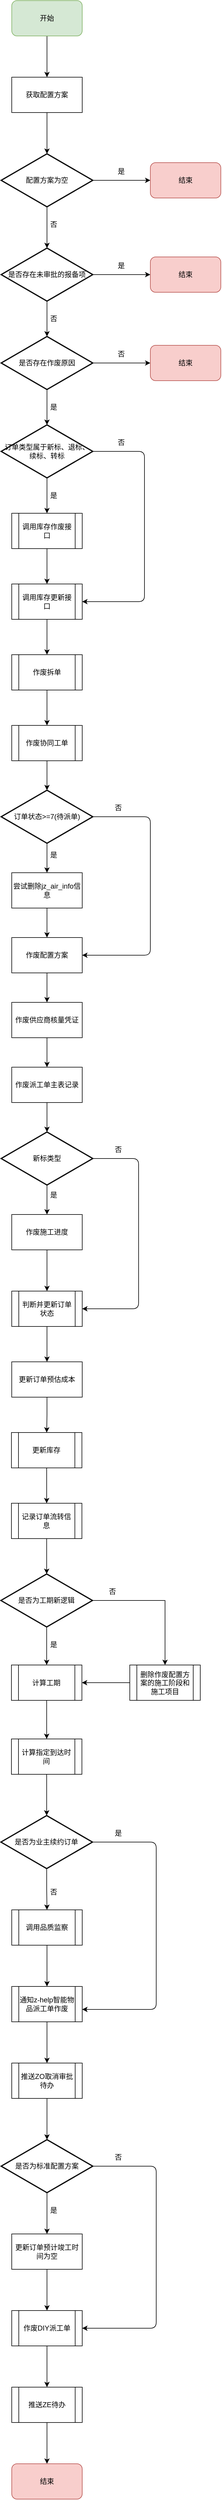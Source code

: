 <mxfile version="12.5.5" type="github">
  <diagram id="6a731a19-8d31-9384-78a2-239565b7b9f0" name="Page-1">
    <mxGraphModel dx="2031" dy="1089" grid="1" gridSize="10" guides="1" tooltips="1" connect="1" arrows="1" fold="1" page="1" pageScale="1" pageWidth="1169" pageHeight="827" background="#ffffff" math="0" shadow="0">
      <root>
        <mxCell id="0"/>
        <mxCell id="1" parent="0"/>
        <mxCell id="X6zT1H7bfcrQoG9dF4VW-62" style="edgeStyle=orthogonalEdgeStyle;rounded=0;orthogonalLoop=1;jettySize=auto;html=1;exitX=0.5;exitY=1;exitDx=0;exitDy=0;entryX=0.5;entryY=0;entryDx=0;entryDy=0;" edge="1" parent="1" source="X6zT1H7bfcrQoG9dF4VW-55" target="X6zT1H7bfcrQoG9dF4VW-61">
          <mxGeometry relative="1" as="geometry"/>
        </mxCell>
        <mxCell id="X6zT1H7bfcrQoG9dF4VW-55" value="开始" style="rounded=1;whiteSpace=wrap;html=1;fillColor=#d5e8d4;strokeColor=#82b366;" vertex="1" parent="1">
          <mxGeometry x="524" y="40" width="120" height="60" as="geometry"/>
        </mxCell>
        <mxCell id="X6zT1H7bfcrQoG9dF4VW-76" style="edgeStyle=orthogonalEdgeStyle;rounded=0;orthogonalLoop=1;jettySize=auto;html=1;entryX=0.5;entryY=0;entryDx=0;entryDy=0;entryPerimeter=0;" edge="1" parent="1" source="X6zT1H7bfcrQoG9dF4VW-61" target="X6zT1H7bfcrQoG9dF4VW-65">
          <mxGeometry relative="1" as="geometry"/>
        </mxCell>
        <mxCell id="X6zT1H7bfcrQoG9dF4VW-61" value="获取配置方案" style="rounded=0;whiteSpace=wrap;html=1;" vertex="1" parent="1">
          <mxGeometry x="524" y="170" width="120" height="60" as="geometry"/>
        </mxCell>
        <mxCell id="X6zT1H7bfcrQoG9dF4VW-67" style="edgeStyle=orthogonalEdgeStyle;rounded=0;orthogonalLoop=1;jettySize=auto;html=1;entryX=0;entryY=0.5;entryDx=0;entryDy=0;" edge="1" parent="1" source="X6zT1H7bfcrQoG9dF4VW-65" target="X6zT1H7bfcrQoG9dF4VW-66">
          <mxGeometry relative="1" as="geometry"/>
        </mxCell>
        <mxCell id="X6zT1H7bfcrQoG9dF4VW-77" style="edgeStyle=orthogonalEdgeStyle;rounded=0;orthogonalLoop=1;jettySize=auto;html=1;exitX=0.5;exitY=1;exitDx=0;exitDy=0;exitPerimeter=0;entryX=0.5;entryY=0;entryDx=0;entryDy=0;entryPerimeter=0;" edge="1" parent="1" source="X6zT1H7bfcrQoG9dF4VW-65" target="X6zT1H7bfcrQoG9dF4VW-68">
          <mxGeometry relative="1" as="geometry"/>
        </mxCell>
        <mxCell id="X6zT1H7bfcrQoG9dF4VW-65" value="配置方案为空" style="strokeWidth=2;html=1;shape=mxgraph.flowchart.decision;whiteSpace=wrap;" vertex="1" parent="1">
          <mxGeometry x="506" y="300" width="156" height="90" as="geometry"/>
        </mxCell>
        <mxCell id="X6zT1H7bfcrQoG9dF4VW-66" value="结束" style="rounded=1;whiteSpace=wrap;html=1;fillColor=#f8cecc;strokeColor=#b85450;" vertex="1" parent="1">
          <mxGeometry x="760" y="315" width="120" height="60" as="geometry"/>
        </mxCell>
        <mxCell id="X6zT1H7bfcrQoG9dF4VW-74" style="edgeStyle=orthogonalEdgeStyle;rounded=0;orthogonalLoop=1;jettySize=auto;html=1;entryX=0;entryY=0.5;entryDx=0;entryDy=0;" edge="1" parent="1" source="X6zT1H7bfcrQoG9dF4VW-68" target="X6zT1H7bfcrQoG9dF4VW-73">
          <mxGeometry relative="1" as="geometry"/>
        </mxCell>
        <mxCell id="X6zT1H7bfcrQoG9dF4VW-145" style="edgeStyle=orthogonalEdgeStyle;rounded=0;orthogonalLoop=1;jettySize=auto;html=1;entryX=0.5;entryY=0;entryDx=0;entryDy=0;entryPerimeter=0;" edge="1" parent="1" source="X6zT1H7bfcrQoG9dF4VW-68" target="X6zT1H7bfcrQoG9dF4VW-81">
          <mxGeometry relative="1" as="geometry"/>
        </mxCell>
        <mxCell id="X6zT1H7bfcrQoG9dF4VW-68" value="是否存在未审批的报备项" style="strokeWidth=2;html=1;shape=mxgraph.flowchart.decision;whiteSpace=wrap;" vertex="1" parent="1">
          <mxGeometry x="506" y="460" width="156" height="90" as="geometry"/>
        </mxCell>
        <mxCell id="X6zT1H7bfcrQoG9dF4VW-72" value="是" style="text;html=1;align=center;verticalAlign=middle;resizable=0;points=[];autosize=1;" vertex="1" parent="1">
          <mxGeometry x="695" y="320" width="30" height="20" as="geometry"/>
        </mxCell>
        <mxCell id="X6zT1H7bfcrQoG9dF4VW-73" value="结束" style="rounded=1;whiteSpace=wrap;html=1;fillColor=#f8cecc;strokeColor=#b85450;" vertex="1" parent="1">
          <mxGeometry x="760" y="475" width="120" height="60" as="geometry"/>
        </mxCell>
        <mxCell id="X6zT1H7bfcrQoG9dF4VW-75" value="是" style="text;html=1;align=center;verticalAlign=middle;resizable=0;points=[];autosize=1;" vertex="1" parent="1">
          <mxGeometry x="695" y="480" width="30" height="20" as="geometry"/>
        </mxCell>
        <mxCell id="X6zT1H7bfcrQoG9dF4VW-79" value="否" style="text;html=1;align=center;verticalAlign=middle;resizable=0;points=[];autosize=1;" vertex="1" parent="1">
          <mxGeometry x="580" y="410" width="30" height="20" as="geometry"/>
        </mxCell>
        <mxCell id="X6zT1H7bfcrQoG9dF4VW-83" style="edgeStyle=orthogonalEdgeStyle;rounded=0;orthogonalLoop=1;jettySize=auto;html=1;" edge="1" parent="1" source="X6zT1H7bfcrQoG9dF4VW-81" target="X6zT1H7bfcrQoG9dF4VW-82">
          <mxGeometry relative="1" as="geometry"/>
        </mxCell>
        <mxCell id="X6zT1H7bfcrQoG9dF4VW-147" style="edgeStyle=orthogonalEdgeStyle;rounded=0;orthogonalLoop=1;jettySize=auto;html=1;entryX=0.5;entryY=0;entryDx=0;entryDy=0;entryPerimeter=0;" edge="1" parent="1" source="X6zT1H7bfcrQoG9dF4VW-81" target="X6zT1H7bfcrQoG9dF4VW-85">
          <mxGeometry relative="1" as="geometry"/>
        </mxCell>
        <mxCell id="X6zT1H7bfcrQoG9dF4VW-81" value="是否存在作废原因" style="strokeWidth=2;html=1;shape=mxgraph.flowchart.decision;whiteSpace=wrap;" vertex="1" parent="1">
          <mxGeometry x="506" y="610" width="156" height="90" as="geometry"/>
        </mxCell>
        <mxCell id="X6zT1H7bfcrQoG9dF4VW-82" value="结束" style="rounded=1;whiteSpace=wrap;html=1;fillColor=#f8cecc;strokeColor=#b85450;" vertex="1" parent="1">
          <mxGeometry x="760" y="625" width="120" height="60" as="geometry"/>
        </mxCell>
        <mxCell id="X6zT1H7bfcrQoG9dF4VW-84" value="否" style="text;html=1;align=center;verticalAlign=middle;resizable=0;points=[];autosize=1;" vertex="1" parent="1">
          <mxGeometry x="695" y="630" width="30" height="20" as="geometry"/>
        </mxCell>
        <mxCell id="X6zT1H7bfcrQoG9dF4VW-90" style="edgeStyle=orthogonalEdgeStyle;rounded=0;orthogonalLoop=1;jettySize=auto;html=1;entryX=0.5;entryY=0;entryDx=0;entryDy=0;" edge="1" parent="1" source="X6zT1H7bfcrQoG9dF4VW-85" target="X6zT1H7bfcrQoG9dF4VW-87">
          <mxGeometry relative="1" as="geometry"/>
        </mxCell>
        <mxCell id="X6zT1H7bfcrQoG9dF4VW-85" value="订单类型属于新标、退标、续标、转标" style="strokeWidth=2;html=1;shape=mxgraph.flowchart.decision;whiteSpace=wrap;" vertex="1" parent="1">
          <mxGeometry x="506" y="760" width="156" height="90" as="geometry"/>
        </mxCell>
        <mxCell id="X6zT1H7bfcrQoG9dF4VW-91" style="edgeStyle=orthogonalEdgeStyle;rounded=0;orthogonalLoop=1;jettySize=auto;html=1;entryX=0.5;entryY=0;entryDx=0;entryDy=0;" edge="1" parent="1" source="X6zT1H7bfcrQoG9dF4VW-87" target="X6zT1H7bfcrQoG9dF4VW-89">
          <mxGeometry relative="1" as="geometry"/>
        </mxCell>
        <mxCell id="X6zT1H7bfcrQoG9dF4VW-87" value="&lt;span style=&quot;white-space: normal&quot;&gt;调用库存作废接口&lt;/span&gt;" style="shape=process;whiteSpace=wrap;html=1;backgroundOutline=1;" vertex="1" parent="1">
          <mxGeometry x="524" y="910" width="120" height="60" as="geometry"/>
        </mxCell>
        <mxCell id="X6zT1H7bfcrQoG9dF4VW-98" style="edgeStyle=orthogonalEdgeStyle;rounded=0;orthogonalLoop=1;jettySize=auto;html=1;entryX=0.5;entryY=0;entryDx=0;entryDy=0;" edge="1" parent="1" source="X6zT1H7bfcrQoG9dF4VW-89" target="X6zT1H7bfcrQoG9dF4VW-97">
          <mxGeometry relative="1" as="geometry"/>
        </mxCell>
        <mxCell id="X6zT1H7bfcrQoG9dF4VW-89" value="&lt;span style=&quot;white-space: normal&quot;&gt;调用库存更新接口&lt;/span&gt;" style="shape=process;whiteSpace=wrap;html=1;backgroundOutline=1;" vertex="1" parent="1">
          <mxGeometry x="524" y="1030" width="120" height="60" as="geometry"/>
        </mxCell>
        <mxCell id="X6zT1H7bfcrQoG9dF4VW-92" value="是" style="text;html=1;align=center;verticalAlign=middle;resizable=0;points=[];autosize=1;" vertex="1" parent="1">
          <mxGeometry x="580" y="870" width="30" height="20" as="geometry"/>
        </mxCell>
        <mxCell id="X6zT1H7bfcrQoG9dF4VW-95" value="" style="endArrow=classic;html=1;exitX=1;exitY=0.5;exitDx=0;exitDy=0;exitPerimeter=0;entryX=1;entryY=0.5;entryDx=0;entryDy=0;" edge="1" parent="1" source="X6zT1H7bfcrQoG9dF4VW-85" target="X6zT1H7bfcrQoG9dF4VW-89">
          <mxGeometry width="50" height="50" relative="1" as="geometry">
            <mxPoint x="510" y="1160" as="sourcePoint"/>
            <mxPoint x="560" y="1110" as="targetPoint"/>
            <Array as="points">
              <mxPoint x="750" y="805"/>
              <mxPoint x="750" y="930"/>
              <mxPoint x="750" y="1060"/>
            </Array>
          </mxGeometry>
        </mxCell>
        <mxCell id="X6zT1H7bfcrQoG9dF4VW-96" value="否" style="text;html=1;align=center;verticalAlign=middle;resizable=0;points=[];autosize=1;" vertex="1" parent="1">
          <mxGeometry x="695" y="780" width="30" height="20" as="geometry"/>
        </mxCell>
        <mxCell id="X6zT1H7bfcrQoG9dF4VW-100" style="edgeStyle=orthogonalEdgeStyle;rounded=0;orthogonalLoop=1;jettySize=auto;html=1;entryX=0.5;entryY=0;entryDx=0;entryDy=0;" edge="1" parent="1" source="X6zT1H7bfcrQoG9dF4VW-97" target="X6zT1H7bfcrQoG9dF4VW-99">
          <mxGeometry relative="1" as="geometry"/>
        </mxCell>
        <mxCell id="X6zT1H7bfcrQoG9dF4VW-97" value="作废拆单" style="shape=process;whiteSpace=wrap;html=1;backgroundOutline=1;" vertex="1" parent="1">
          <mxGeometry x="524" y="1150" width="120" height="60" as="geometry"/>
        </mxCell>
        <mxCell id="X6zT1H7bfcrQoG9dF4VW-149" style="edgeStyle=orthogonalEdgeStyle;rounded=0;orthogonalLoop=1;jettySize=auto;html=1;entryX=0.5;entryY=0;entryDx=0;entryDy=0;entryPerimeter=0;" edge="1" parent="1" source="X6zT1H7bfcrQoG9dF4VW-99" target="X6zT1H7bfcrQoG9dF4VW-103">
          <mxGeometry relative="1" as="geometry"/>
        </mxCell>
        <mxCell id="X6zT1H7bfcrQoG9dF4VW-99" value="作废协同工单" style="shape=process;whiteSpace=wrap;html=1;backgroundOutline=1;" vertex="1" parent="1">
          <mxGeometry x="524" y="1270" width="120" height="60" as="geometry"/>
        </mxCell>
        <mxCell id="X6zT1H7bfcrQoG9dF4VW-151" style="edgeStyle=orthogonalEdgeStyle;rounded=0;orthogonalLoop=1;jettySize=auto;html=1;" edge="1" parent="1" source="X6zT1H7bfcrQoG9dF4VW-102" target="X6zT1H7bfcrQoG9dF4VW-105">
          <mxGeometry relative="1" as="geometry"/>
        </mxCell>
        <mxCell id="X6zT1H7bfcrQoG9dF4VW-102" value="作废配置方案" style="rounded=0;whiteSpace=wrap;html=1;" vertex="1" parent="1">
          <mxGeometry x="524" y="1630" width="120" height="60" as="geometry"/>
        </mxCell>
        <mxCell id="X6zT1H7bfcrQoG9dF4VW-111" style="edgeStyle=orthogonalEdgeStyle;rounded=0;orthogonalLoop=1;jettySize=auto;html=1;entryX=0.5;entryY=0;entryDx=0;entryDy=0;" edge="1" parent="1" source="X6zT1H7bfcrQoG9dF4VW-103" target="X6zT1H7bfcrQoG9dF4VW-104">
          <mxGeometry relative="1" as="geometry"/>
        </mxCell>
        <mxCell id="X6zT1H7bfcrQoG9dF4VW-103" value="订单状态&amp;gt;=7(待派单)" style="strokeWidth=2;html=1;shape=mxgraph.flowchart.decision;whiteSpace=wrap;" vertex="1" parent="1">
          <mxGeometry x="506" y="1380" width="156" height="90" as="geometry"/>
        </mxCell>
        <mxCell id="X6zT1H7bfcrQoG9dF4VW-150" style="edgeStyle=orthogonalEdgeStyle;rounded=0;orthogonalLoop=1;jettySize=auto;html=1;entryX=0.5;entryY=0;entryDx=0;entryDy=0;" edge="1" parent="1" source="X6zT1H7bfcrQoG9dF4VW-104" target="X6zT1H7bfcrQoG9dF4VW-102">
          <mxGeometry relative="1" as="geometry"/>
        </mxCell>
        <mxCell id="X6zT1H7bfcrQoG9dF4VW-104" value="尝试删除jz_air_info信息" style="rounded=0;whiteSpace=wrap;html=1;" vertex="1" parent="1">
          <mxGeometry x="524" y="1520" width="120" height="60" as="geometry"/>
        </mxCell>
        <mxCell id="X6zT1H7bfcrQoG9dF4VW-152" style="edgeStyle=orthogonalEdgeStyle;rounded=0;orthogonalLoop=1;jettySize=auto;html=1;entryX=0.5;entryY=0;entryDx=0;entryDy=0;" edge="1" parent="1" source="X6zT1H7bfcrQoG9dF4VW-105" target="X6zT1H7bfcrQoG9dF4VW-107">
          <mxGeometry relative="1" as="geometry"/>
        </mxCell>
        <mxCell id="X6zT1H7bfcrQoG9dF4VW-105" value="作废供应商核量凭证" style="rounded=0;whiteSpace=wrap;html=1;" vertex="1" parent="1">
          <mxGeometry x="524" y="1740" width="120" height="60" as="geometry"/>
        </mxCell>
        <mxCell id="X6zT1H7bfcrQoG9dF4VW-153" style="edgeStyle=orthogonalEdgeStyle;rounded=0;orthogonalLoop=1;jettySize=auto;html=1;entryX=0.5;entryY=0;entryDx=0;entryDy=0;entryPerimeter=0;" edge="1" parent="1" source="X6zT1H7bfcrQoG9dF4VW-107" target="X6zT1H7bfcrQoG9dF4VW-108">
          <mxGeometry relative="1" as="geometry"/>
        </mxCell>
        <mxCell id="X6zT1H7bfcrQoG9dF4VW-107" value="作废派工单主表记录" style="rounded=0;whiteSpace=wrap;html=1;" vertex="1" parent="1">
          <mxGeometry x="524" y="1850" width="120" height="60" as="geometry"/>
        </mxCell>
        <mxCell id="X6zT1H7bfcrQoG9dF4VW-110" style="edgeStyle=orthogonalEdgeStyle;rounded=0;orthogonalLoop=1;jettySize=auto;html=1;exitX=0.5;exitY=1;exitDx=0;exitDy=0;exitPerimeter=0;" edge="1" parent="1" source="X6zT1H7bfcrQoG9dF4VW-108" target="X6zT1H7bfcrQoG9dF4VW-109">
          <mxGeometry relative="1" as="geometry"/>
        </mxCell>
        <mxCell id="X6zT1H7bfcrQoG9dF4VW-108" value="新标类型" style="strokeWidth=2;html=1;shape=mxgraph.flowchart.decision;whiteSpace=wrap;" vertex="1" parent="1">
          <mxGeometry x="506" y="1960" width="156" height="90" as="geometry"/>
        </mxCell>
        <mxCell id="X6zT1H7bfcrQoG9dF4VW-155" style="edgeStyle=orthogonalEdgeStyle;rounded=0;orthogonalLoop=1;jettySize=auto;html=1;" edge="1" parent="1" source="X6zT1H7bfcrQoG9dF4VW-109" target="X6zT1H7bfcrQoG9dF4VW-116">
          <mxGeometry relative="1" as="geometry"/>
        </mxCell>
        <mxCell id="X6zT1H7bfcrQoG9dF4VW-109" value="作废施工进度" style="rounded=0;whiteSpace=wrap;html=1;" vertex="1" parent="1">
          <mxGeometry x="524" y="2100" width="120" height="60" as="geometry"/>
        </mxCell>
        <mxCell id="X6zT1H7bfcrQoG9dF4VW-114" value="是" style="text;html=1;align=center;verticalAlign=middle;resizable=0;points=[];autosize=1;" vertex="1" parent="1">
          <mxGeometry x="580" y="2056.71" width="30" height="20" as="geometry"/>
        </mxCell>
        <mxCell id="X6zT1H7bfcrQoG9dF4VW-115" value="是" style="text;html=1;align=center;verticalAlign=middle;resizable=0;points=[];autosize=1;" vertex="1" parent="1">
          <mxGeometry x="580" y="1480" width="30" height="20" as="geometry"/>
        </mxCell>
        <mxCell id="X6zT1H7bfcrQoG9dF4VW-162" style="edgeStyle=orthogonalEdgeStyle;rounded=0;orthogonalLoop=1;jettySize=auto;html=1;entryX=0.5;entryY=0;entryDx=0;entryDy=0;" edge="1" parent="1" source="X6zT1H7bfcrQoG9dF4VW-116" target="X6zT1H7bfcrQoG9dF4VW-117">
          <mxGeometry relative="1" as="geometry"/>
        </mxCell>
        <mxCell id="X6zT1H7bfcrQoG9dF4VW-116" value="判断并更新订单状态" style="shape=process;whiteSpace=wrap;html=1;backgroundOutline=1;" vertex="1" parent="1">
          <mxGeometry x="524" y="2230" width="120" height="60" as="geometry"/>
        </mxCell>
        <mxCell id="X6zT1H7bfcrQoG9dF4VW-163" style="edgeStyle=orthogonalEdgeStyle;rounded=0;orthogonalLoop=1;jettySize=auto;html=1;" edge="1" parent="1" source="X6zT1H7bfcrQoG9dF4VW-117" target="X6zT1H7bfcrQoG9dF4VW-118">
          <mxGeometry relative="1" as="geometry"/>
        </mxCell>
        <mxCell id="X6zT1H7bfcrQoG9dF4VW-117" value="更新订单预估成本" style="rounded=0;whiteSpace=wrap;html=1;" vertex="1" parent="1">
          <mxGeometry x="524" y="2350" width="120" height="60" as="geometry"/>
        </mxCell>
        <mxCell id="X6zT1H7bfcrQoG9dF4VW-164" style="edgeStyle=orthogonalEdgeStyle;rounded=0;orthogonalLoop=1;jettySize=auto;html=1;" edge="1" parent="1" source="X6zT1H7bfcrQoG9dF4VW-118" target="X6zT1H7bfcrQoG9dF4VW-121">
          <mxGeometry relative="1" as="geometry"/>
        </mxCell>
        <mxCell id="X6zT1H7bfcrQoG9dF4VW-118" value="更新库存" style="shape=process;whiteSpace=wrap;html=1;backgroundOutline=1;" vertex="1" parent="1">
          <mxGeometry x="523.47" y="2470" width="120" height="60" as="geometry"/>
        </mxCell>
        <mxCell id="X6zT1H7bfcrQoG9dF4VW-165" style="edgeStyle=orthogonalEdgeStyle;rounded=0;orthogonalLoop=1;jettySize=auto;html=1;" edge="1" parent="1" source="X6zT1H7bfcrQoG9dF4VW-121" target="X6zT1H7bfcrQoG9dF4VW-122">
          <mxGeometry relative="1" as="geometry"/>
        </mxCell>
        <mxCell id="X6zT1H7bfcrQoG9dF4VW-121" value="记录订单流转信息" style="shape=process;whiteSpace=wrap;html=1;backgroundOutline=1;" vertex="1" parent="1">
          <mxGeometry x="523.47" y="2590" width="120" height="60" as="geometry"/>
        </mxCell>
        <mxCell id="X6zT1H7bfcrQoG9dF4VW-130" style="edgeStyle=orthogonalEdgeStyle;rounded=0;orthogonalLoop=1;jettySize=auto;html=1;exitX=1;exitY=0.5;exitDx=0;exitDy=0;exitPerimeter=0;" edge="1" parent="1" source="X6zT1H7bfcrQoG9dF4VW-122" target="X6zT1H7bfcrQoG9dF4VW-124">
          <mxGeometry relative="1" as="geometry"/>
        </mxCell>
        <mxCell id="X6zT1H7bfcrQoG9dF4VW-132" style="edgeStyle=orthogonalEdgeStyle;rounded=0;orthogonalLoop=1;jettySize=auto;html=1;exitX=0.5;exitY=1;exitDx=0;exitDy=0;exitPerimeter=0;entryX=0.5;entryY=0;entryDx=0;entryDy=0;" edge="1" parent="1" source="X6zT1H7bfcrQoG9dF4VW-122" target="X6zT1H7bfcrQoG9dF4VW-123">
          <mxGeometry relative="1" as="geometry"/>
        </mxCell>
        <mxCell id="X6zT1H7bfcrQoG9dF4VW-122" value="是否为工期新逻辑" style="strokeWidth=2;html=1;shape=mxgraph.flowchart.decision;whiteSpace=wrap;" vertex="1" parent="1">
          <mxGeometry x="505.47" y="2710" width="156" height="90" as="geometry"/>
        </mxCell>
        <mxCell id="X6zT1H7bfcrQoG9dF4VW-166" style="edgeStyle=orthogonalEdgeStyle;rounded=0;orthogonalLoop=1;jettySize=auto;html=1;" edge="1" parent="1" source="X6zT1H7bfcrQoG9dF4VW-123" target="X6zT1H7bfcrQoG9dF4VW-133">
          <mxGeometry relative="1" as="geometry"/>
        </mxCell>
        <mxCell id="X6zT1H7bfcrQoG9dF4VW-123" value="计算工期" style="shape=process;whiteSpace=wrap;html=1;backgroundOutline=1;" vertex="1" parent="1">
          <mxGeometry x="523.47" y="2864.5" width="120" height="60" as="geometry"/>
        </mxCell>
        <mxCell id="X6zT1H7bfcrQoG9dF4VW-131" style="edgeStyle=orthogonalEdgeStyle;rounded=0;orthogonalLoop=1;jettySize=auto;html=1;entryX=1;entryY=0.5;entryDx=0;entryDy=0;" edge="1" parent="1" source="X6zT1H7bfcrQoG9dF4VW-124" target="X6zT1H7bfcrQoG9dF4VW-123">
          <mxGeometry relative="1" as="geometry"/>
        </mxCell>
        <mxCell id="X6zT1H7bfcrQoG9dF4VW-124" value="删除作废配置方案的施工阶段和施工项目" style="shape=process;whiteSpace=wrap;html=1;backgroundOutline=1;" vertex="1" parent="1">
          <mxGeometry x="725" y="2864.5" width="120" height="60" as="geometry"/>
        </mxCell>
        <mxCell id="X6zT1H7bfcrQoG9dF4VW-169" style="edgeStyle=orthogonalEdgeStyle;rounded=0;orthogonalLoop=1;jettySize=auto;html=1;" edge="1" parent="1" source="X6zT1H7bfcrQoG9dF4VW-133" target="X6zT1H7bfcrQoG9dF4VW-134">
          <mxGeometry relative="1" as="geometry"/>
        </mxCell>
        <mxCell id="X6zT1H7bfcrQoG9dF4VW-133" value="计算指定到达时间" style="shape=process;whiteSpace=wrap;html=1;backgroundOutline=1;" vertex="1" parent="1">
          <mxGeometry x="523.47" y="2990" width="120" height="60" as="geometry"/>
        </mxCell>
        <mxCell id="X6zT1H7bfcrQoG9dF4VW-170" style="edgeStyle=orthogonalEdgeStyle;rounded=0;orthogonalLoop=1;jettySize=auto;html=1;entryX=0.5;entryY=0;entryDx=0;entryDy=0;" edge="1" parent="1" source="X6zT1H7bfcrQoG9dF4VW-134" target="X6zT1H7bfcrQoG9dF4VW-135">
          <mxGeometry relative="1" as="geometry"/>
        </mxCell>
        <mxCell id="X6zT1H7bfcrQoG9dF4VW-134" value="是否为业主续约订单" style="strokeWidth=2;html=1;shape=mxgraph.flowchart.decision;whiteSpace=wrap;" vertex="1" parent="1">
          <mxGeometry x="505.47" y="3120" width="156" height="90" as="geometry"/>
        </mxCell>
        <mxCell id="X6zT1H7bfcrQoG9dF4VW-172" style="edgeStyle=orthogonalEdgeStyle;rounded=0;orthogonalLoop=1;jettySize=auto;html=1;entryX=0.5;entryY=0;entryDx=0;entryDy=0;" edge="1" parent="1" source="X6zT1H7bfcrQoG9dF4VW-135" target="X6zT1H7bfcrQoG9dF4VW-136">
          <mxGeometry relative="1" as="geometry"/>
        </mxCell>
        <mxCell id="X6zT1H7bfcrQoG9dF4VW-135" value="调用品质监察" style="shape=process;whiteSpace=wrap;html=1;backgroundOutline=1;" vertex="1" parent="1">
          <mxGeometry x="524" y="3280" width="120" height="60" as="geometry"/>
        </mxCell>
        <mxCell id="X6zT1H7bfcrQoG9dF4VW-175" style="edgeStyle=orthogonalEdgeStyle;rounded=0;orthogonalLoop=1;jettySize=auto;html=1;" edge="1" parent="1" source="X6zT1H7bfcrQoG9dF4VW-136" target="X6zT1H7bfcrQoG9dF4VW-137">
          <mxGeometry relative="1" as="geometry"/>
        </mxCell>
        <mxCell id="X6zT1H7bfcrQoG9dF4VW-136" value="通知z-help智能物品派工单作废" style="shape=process;whiteSpace=wrap;html=1;backgroundOutline=1;" vertex="1" parent="1">
          <mxGeometry x="524" y="3410" width="120" height="60" as="geometry"/>
        </mxCell>
        <mxCell id="X6zT1H7bfcrQoG9dF4VW-176" style="edgeStyle=orthogonalEdgeStyle;rounded=0;orthogonalLoop=1;jettySize=auto;html=1;entryX=0.5;entryY=0;entryDx=0;entryDy=0;entryPerimeter=0;" edge="1" parent="1" source="X6zT1H7bfcrQoG9dF4VW-137" target="X6zT1H7bfcrQoG9dF4VW-139">
          <mxGeometry relative="1" as="geometry"/>
        </mxCell>
        <mxCell id="X6zT1H7bfcrQoG9dF4VW-137" value="推送ZO取消审批待办" style="shape=process;whiteSpace=wrap;html=1;backgroundOutline=1;" vertex="1" parent="1">
          <mxGeometry x="524" y="3540" width="120" height="60" as="geometry"/>
        </mxCell>
        <mxCell id="X6zT1H7bfcrQoG9dF4VW-177" style="edgeStyle=orthogonalEdgeStyle;rounded=0;orthogonalLoop=1;jettySize=auto;html=1;entryX=0.5;entryY=0;entryDx=0;entryDy=0;" edge="1" parent="1" source="X6zT1H7bfcrQoG9dF4VW-139" target="X6zT1H7bfcrQoG9dF4VW-141">
          <mxGeometry relative="1" as="geometry"/>
        </mxCell>
        <mxCell id="X6zT1H7bfcrQoG9dF4VW-139" value="是否为标准配置方案" style="strokeWidth=2;html=1;shape=mxgraph.flowchart.decision;whiteSpace=wrap;" vertex="1" parent="1">
          <mxGeometry x="506" y="3670" width="156" height="90" as="geometry"/>
        </mxCell>
        <mxCell id="X6zT1H7bfcrQoG9dF4VW-179" style="edgeStyle=orthogonalEdgeStyle;rounded=0;orthogonalLoop=1;jettySize=auto;html=1;" edge="1" parent="1" source="X6zT1H7bfcrQoG9dF4VW-141" target="X6zT1H7bfcrQoG9dF4VW-142">
          <mxGeometry relative="1" as="geometry"/>
        </mxCell>
        <mxCell id="X6zT1H7bfcrQoG9dF4VW-141" value="更新订单预计竣工时间为空" style="rounded=0;whiteSpace=wrap;html=1;" vertex="1" parent="1">
          <mxGeometry x="524" y="3830" width="120" height="60" as="geometry"/>
        </mxCell>
        <mxCell id="X6zT1H7bfcrQoG9dF4VW-182" style="edgeStyle=orthogonalEdgeStyle;rounded=0;orthogonalLoop=1;jettySize=auto;html=1;" edge="1" parent="1" source="X6zT1H7bfcrQoG9dF4VW-142" target="X6zT1H7bfcrQoG9dF4VW-143">
          <mxGeometry relative="1" as="geometry"/>
        </mxCell>
        <mxCell id="X6zT1H7bfcrQoG9dF4VW-142" value="作废DIY派工单" style="shape=process;whiteSpace=wrap;html=1;backgroundOutline=1;" vertex="1" parent="1">
          <mxGeometry x="524" y="3960" width="120" height="60" as="geometry"/>
        </mxCell>
        <mxCell id="X6zT1H7bfcrQoG9dF4VW-183" style="edgeStyle=orthogonalEdgeStyle;rounded=0;orthogonalLoop=1;jettySize=auto;html=1;entryX=0.5;entryY=0;entryDx=0;entryDy=0;" edge="1" parent="1" source="X6zT1H7bfcrQoG9dF4VW-143" target="X6zT1H7bfcrQoG9dF4VW-144">
          <mxGeometry relative="1" as="geometry"/>
        </mxCell>
        <mxCell id="X6zT1H7bfcrQoG9dF4VW-143" value="推送ZE待办" style="shape=process;whiteSpace=wrap;html=1;backgroundOutline=1;" vertex="1" parent="1">
          <mxGeometry x="524" y="4090" width="120" height="60" as="geometry"/>
        </mxCell>
        <mxCell id="X6zT1H7bfcrQoG9dF4VW-144" value="结束" style="rounded=1;whiteSpace=wrap;html=1;fillColor=#f8cecc;strokeColor=#b85450;" vertex="1" parent="1">
          <mxGeometry x="524" y="4220" width="120" height="60" as="geometry"/>
        </mxCell>
        <mxCell id="X6zT1H7bfcrQoG9dF4VW-146" value="否" style="text;html=1;align=center;verticalAlign=middle;resizable=0;points=[];autosize=1;" vertex="1" parent="1">
          <mxGeometry x="580" y="570" width="30" height="20" as="geometry"/>
        </mxCell>
        <mxCell id="X6zT1H7bfcrQoG9dF4VW-148" value="是" style="text;html=1;align=center;verticalAlign=middle;resizable=0;points=[];autosize=1;" vertex="1" parent="1">
          <mxGeometry x="580" y="720" width="30" height="20" as="geometry"/>
        </mxCell>
        <mxCell id="X6zT1H7bfcrQoG9dF4VW-158" value="" style="endArrow=classic;html=1;exitX=1;exitY=0.5;exitDx=0;exitDy=0;exitPerimeter=0;entryX=1;entryY=0.5;entryDx=0;entryDy=0;" edge="1" parent="1" source="X6zT1H7bfcrQoG9dF4VW-108" target="X6zT1H7bfcrQoG9dF4VW-116">
          <mxGeometry width="50" height="50" relative="1" as="geometry">
            <mxPoint x="570" y="2160" as="sourcePoint"/>
            <mxPoint x="620" y="2110" as="targetPoint"/>
            <Array as="points">
              <mxPoint x="740" y="2005"/>
              <mxPoint x="740" y="2260"/>
            </Array>
          </mxGeometry>
        </mxCell>
        <mxCell id="X6zT1H7bfcrQoG9dF4VW-159" value="否" style="text;html=1;align=center;verticalAlign=middle;resizable=0;points=[];autosize=1;" vertex="1" parent="1">
          <mxGeometry x="690" y="1400" width="30" height="20" as="geometry"/>
        </mxCell>
        <mxCell id="X6zT1H7bfcrQoG9dF4VW-160" value="" style="endArrow=classic;html=1;exitX=1;exitY=0.5;exitDx=0;exitDy=0;exitPerimeter=0;entryX=1;entryY=0.5;entryDx=0;entryDy=0;" edge="1" parent="1" source="X6zT1H7bfcrQoG9dF4VW-103" target="X6zT1H7bfcrQoG9dF4VW-102">
          <mxGeometry width="50" height="50" relative="1" as="geometry">
            <mxPoint x="730" y="1500" as="sourcePoint"/>
            <mxPoint x="780" y="1450" as="targetPoint"/>
            <Array as="points">
              <mxPoint x="760" y="1425"/>
              <mxPoint x="760" y="1660"/>
            </Array>
          </mxGeometry>
        </mxCell>
        <mxCell id="X6zT1H7bfcrQoG9dF4VW-161" value="否" style="text;html=1;align=center;verticalAlign=middle;resizable=0;points=[];autosize=1;" vertex="1" parent="1">
          <mxGeometry x="690" y="1980" width="30" height="20" as="geometry"/>
        </mxCell>
        <mxCell id="X6zT1H7bfcrQoG9dF4VW-167" value="是" style="text;html=1;align=center;verticalAlign=middle;resizable=0;points=[];autosize=1;" vertex="1" parent="1">
          <mxGeometry x="580" y="2820" width="30" height="20" as="geometry"/>
        </mxCell>
        <mxCell id="X6zT1H7bfcrQoG9dF4VW-168" value="否" style="text;html=1;align=center;verticalAlign=middle;resizable=0;points=[];autosize=1;" vertex="1" parent="1">
          <mxGeometry x="680" y="2730" width="30" height="20" as="geometry"/>
        </mxCell>
        <mxCell id="X6zT1H7bfcrQoG9dF4VW-171" value="否" style="text;html=1;align=center;verticalAlign=middle;resizable=0;points=[];autosize=1;" vertex="1" parent="1">
          <mxGeometry x="580" y="3240" width="30" height="20" as="geometry"/>
        </mxCell>
        <mxCell id="X6zT1H7bfcrQoG9dF4VW-173" value="" style="endArrow=classic;html=1;exitX=1;exitY=0.5;exitDx=0;exitDy=0;exitPerimeter=0;entryX=1;entryY=0.65;entryDx=0;entryDy=0;entryPerimeter=0;" edge="1" parent="1" source="X6zT1H7bfcrQoG9dF4VW-134" target="X6zT1H7bfcrQoG9dF4VW-136">
          <mxGeometry width="50" height="50" relative="1" as="geometry">
            <mxPoint x="730" y="3200" as="sourcePoint"/>
            <mxPoint x="780" y="3150" as="targetPoint"/>
            <Array as="points">
              <mxPoint x="770" y="3165"/>
              <mxPoint x="770" y="3449"/>
            </Array>
          </mxGeometry>
        </mxCell>
        <mxCell id="X6zT1H7bfcrQoG9dF4VW-174" value="是" style="text;html=1;align=center;verticalAlign=middle;resizable=0;points=[];autosize=1;" vertex="1" parent="1">
          <mxGeometry x="690" y="3140" width="30" height="20" as="geometry"/>
        </mxCell>
        <mxCell id="X6zT1H7bfcrQoG9dF4VW-178" value="是" style="text;html=1;align=center;verticalAlign=middle;resizable=0;points=[];autosize=1;" vertex="1" parent="1">
          <mxGeometry x="580" y="3780" width="30" height="20" as="geometry"/>
        </mxCell>
        <mxCell id="X6zT1H7bfcrQoG9dF4VW-180" value="" style="endArrow=classic;html=1;exitX=1;exitY=0.5;exitDx=0;exitDy=0;exitPerimeter=0;entryX=1;entryY=0.5;entryDx=0;entryDy=0;" edge="1" parent="1" source="X6zT1H7bfcrQoG9dF4VW-139" target="X6zT1H7bfcrQoG9dF4VW-142">
          <mxGeometry width="50" height="50" relative="1" as="geometry">
            <mxPoint x="720" y="3760" as="sourcePoint"/>
            <mxPoint x="770" y="3710" as="targetPoint"/>
            <Array as="points">
              <mxPoint x="770" y="3715"/>
              <mxPoint x="770" y="3990"/>
            </Array>
          </mxGeometry>
        </mxCell>
        <mxCell id="X6zT1H7bfcrQoG9dF4VW-181" value="否" style="text;html=1;align=center;verticalAlign=middle;resizable=0;points=[];autosize=1;" vertex="1" parent="1">
          <mxGeometry x="690" y="3690" width="30" height="20" as="geometry"/>
        </mxCell>
      </root>
    </mxGraphModel>
  </diagram>
</mxfile>

